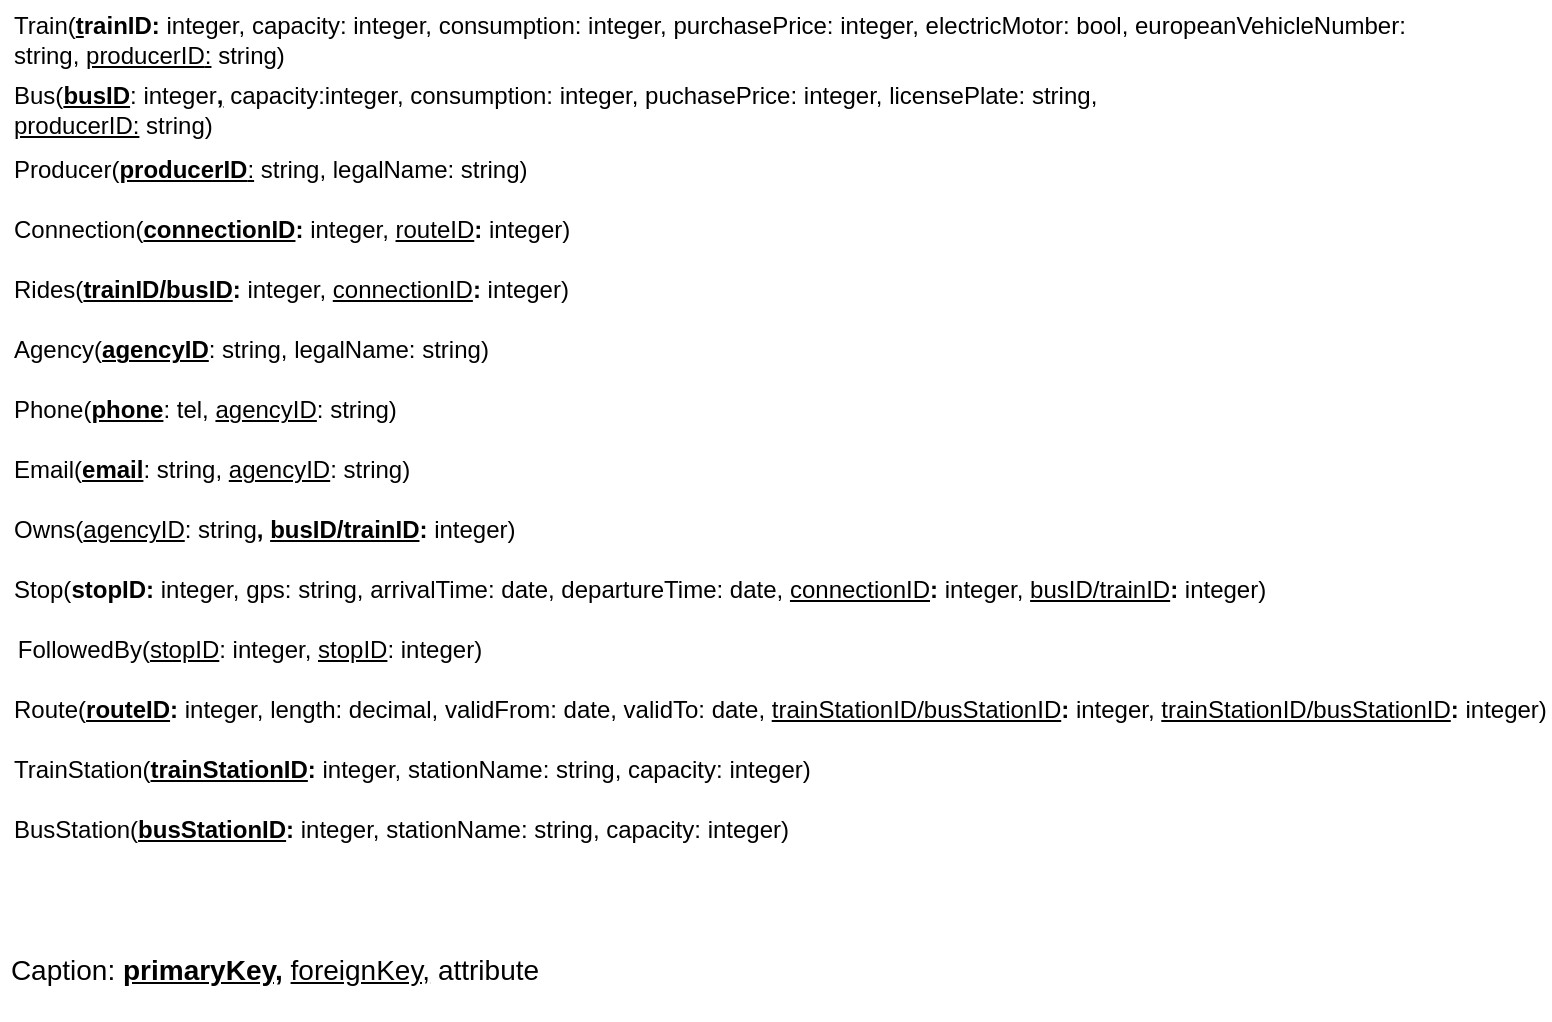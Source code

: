 <mxfile>
    <diagram id="FuOvQAU6wyrWDUQQwPfa" name="Page-1">
        <mxGraphModel dx="642" dy="713" grid="1" gridSize="10" guides="1" tooltips="1" connect="1" arrows="1" fold="1" page="1" pageScale="1" pageWidth="850" pageHeight="1100" math="0" shadow="0">
            <root>
                <mxCell id="0"/>
                <mxCell id="1" parent="0"/>
                <mxCell id="6" value="Train(&lt;b&gt;&lt;u&gt;t&lt;/u&gt;&lt;/b&gt;&lt;b&gt;rainID:&lt;/b&gt;&amp;nbsp;integer, capacity: integer, consumption: integer, purchasePrice: integer, electricMotor: bool, europeanVehicleNumber: string, &lt;u&gt;producerID&lt;/u&gt;&lt;u&gt;:&lt;/u&gt;&amp;nbsp;string)" style="text;html=1;strokeColor=none;fillColor=none;align=left;verticalAlign=middle;whiteSpace=wrap;rounded=0;" parent="1" vertex="1">
                    <mxGeometry x="10" y="10" width="700" height="40" as="geometry"/>
                </mxCell>
                <mxCell id="7" value="Bus(&lt;u style=&quot;font-weight: bold&quot;&gt;busID&lt;/u&gt;: integer&lt;u style=&quot;font-weight: bold&quot;&gt;,&lt;/u&gt; capacity:integer, consumption: integer, puchasePrice: integer, licensePlate: string, &lt;u&gt;producerID:&lt;/u&gt;&amp;nbsp;string)" style="text;html=1;strokeColor=none;fillColor=none;align=left;verticalAlign=middle;whiteSpace=wrap;rounded=0;" parent="1" vertex="1">
                    <mxGeometry x="10" y="50" width="550" height="30" as="geometry"/>
                </mxCell>
                <mxCell id="8" value="Producer(&lt;b&gt;&lt;u&gt;producerID&lt;/u&gt;&lt;/b&gt;&lt;u&gt;:&lt;/u&gt;&amp;nbsp;string, legalName: string)" style="text;html=1;strokeColor=none;fillColor=none;align=left;verticalAlign=middle;whiteSpace=wrap;rounded=0;" parent="1" vertex="1">
                    <mxGeometry x="10" y="80" width="260" height="30" as="geometry"/>
                </mxCell>
                <mxCell id="10" value="Connection(&lt;b&gt;&lt;u&gt;connectionID&lt;/u&gt;&lt;/b&gt;&lt;b&gt;:&lt;/b&gt;&amp;nbsp;integer, &lt;u&gt;routeID&lt;/u&gt;&lt;b&gt;:&lt;/b&gt;&amp;nbsp;integer)" style="text;html=1;strokeColor=none;fillColor=none;align=left;verticalAlign=middle;whiteSpace=wrap;rounded=0;" parent="1" vertex="1">
                    <mxGeometry x="10" y="110" width="290" height="30" as="geometry"/>
                </mxCell>
                <mxCell id="11" value="Rides(&lt;b&gt;&lt;u&gt;trainID/busID&lt;/u&gt;&lt;/b&gt;&lt;b&gt;:&lt;/b&gt;&amp;nbsp;integer,&amp;nbsp;&lt;u&gt;connectionID&lt;/u&gt;&lt;b&gt;:&lt;/b&gt;&amp;nbsp;integer)" style="text;html=1;strokeColor=none;fillColor=none;align=left;verticalAlign=middle;whiteSpace=wrap;rounded=0;" parent="1" vertex="1">
                    <mxGeometry x="10" y="140" width="280" height="30" as="geometry"/>
                </mxCell>
                <mxCell id="14" value="Agency(&lt;b&gt;&lt;u&gt;agencyID&lt;/u&gt;&lt;/b&gt;: string, legalName: string)" style="text;html=1;strokeColor=none;fillColor=none;align=left;verticalAlign=middle;whiteSpace=wrap;rounded=0;" parent="1" vertex="1">
                    <mxGeometry x="10" y="170" width="240" height="30" as="geometry"/>
                </mxCell>
                <mxCell id="15" value="Phone(&lt;b&gt;&lt;u&gt;phone&lt;/u&gt;&lt;/b&gt;: tel, &lt;u&gt;agencyID&lt;/u&gt;: string)" style="text;html=1;strokeColor=none;fillColor=none;align=left;verticalAlign=middle;whiteSpace=wrap;rounded=0;" parent="1" vertex="1">
                    <mxGeometry x="10" y="200" width="200" height="30" as="geometry"/>
                </mxCell>
                <mxCell id="16" value="Email(&lt;b&gt;&lt;u&gt;email&lt;/u&gt;&lt;/b&gt;: string, &lt;u&gt;agencyID&lt;/u&gt;: string)" style="text;html=1;strokeColor=none;fillColor=none;align=left;verticalAlign=middle;whiteSpace=wrap;rounded=0;" parent="1" vertex="1">
                    <mxGeometry x="10" y="230" width="210" height="30" as="geometry"/>
                </mxCell>
                <mxCell id="17" value="Owns(&lt;u&gt;agencyID&lt;/u&gt;: string&lt;b&gt;, &lt;u&gt;busID/trainID&lt;/u&gt;&lt;/b&gt;&lt;b&gt;:&lt;/b&gt;&amp;nbsp;integer)" style="text;html=1;strokeColor=none;fillColor=none;align=left;verticalAlign=middle;whiteSpace=wrap;rounded=0;" parent="1" vertex="1">
                    <mxGeometry x="10" y="260" width="260" height="30" as="geometry"/>
                </mxCell>
                <mxCell id="19" value="Stop(&lt;b&gt;stopID&lt;/b&gt;&lt;b&gt;:&lt;/b&gt;&amp;nbsp;integer, gps: string, arrivalTime: date, departureTime: date, &lt;u&gt;connectionID&lt;/u&gt;&lt;b&gt;:&lt;/b&gt;&amp;nbsp;integer, &lt;u&gt;busID/trainID&lt;/u&gt;&lt;b&gt;:&lt;/b&gt;&amp;nbsp;integer)" style="text;html=1;strokeColor=none;fillColor=none;align=left;verticalAlign=middle;whiteSpace=wrap;rounded=0;" parent="1" vertex="1">
                    <mxGeometry x="10" y="290" width="630" height="30" as="geometry"/>
                </mxCell>
                <mxCell id="22" value="Route(&lt;b&gt;&lt;u&gt;routeID&lt;/u&gt;&lt;/b&gt;&lt;b&gt;:&lt;/b&gt;&amp;nbsp;integer,&amp;nbsp;length: decimal, validFrom: date, validTo: date, &lt;u&gt;trainStationID/busStationID&lt;/u&gt;&lt;b&gt;:&lt;/b&gt;&amp;nbsp;integer, &lt;u&gt;trainStationID/busStationID&lt;/u&gt;&lt;b&gt;:&lt;/b&gt;&amp;nbsp;integer)" style="text;html=1;strokeColor=none;fillColor=none;align=left;verticalAlign=middle;whiteSpace=wrap;rounded=0;" parent="1" vertex="1">
                    <mxGeometry x="10" y="350" width="770" height="30" as="geometry"/>
                </mxCell>
                <mxCell id="44" value="" style="edgeStyle=none;html=1;" edge="1" parent="1" source="24" target="22">
                    <mxGeometry relative="1" as="geometry"/>
                </mxCell>
                <mxCell id="24" value="TrainStation(&lt;b&gt;&lt;u&gt;trainStationID&lt;/u&gt;&lt;/b&gt;&lt;b&gt;:&lt;/b&gt;&amp;nbsp;integer, stationName: string, capacity: integer)&amp;nbsp;&amp;nbsp;" style="text;html=1;strokeColor=none;fillColor=none;align=left;verticalAlign=middle;whiteSpace=wrap;rounded=0;" parent="1" vertex="1">
                    <mxGeometry x="10" y="380" width="410" height="30" as="geometry"/>
                </mxCell>
                <mxCell id="25" value="BusStation(&lt;b&gt;&lt;u&gt;busStationID&lt;/u&gt;&lt;/b&gt;&lt;b&gt;:&lt;/b&gt;&amp;nbsp;integer, stationName: string, capacity: integer)" style="text;html=1;strokeColor=none;fillColor=none;align=left;verticalAlign=middle;whiteSpace=wrap;rounded=0;" parent="1" vertex="1">
                    <mxGeometry x="10" y="410" width="390" height="30" as="geometry"/>
                </mxCell>
                <mxCell id="43" value="&lt;font style=&quot;font-size: 14px&quot;&gt;Caption: &lt;b&gt;&lt;u&gt;primaryKey,&lt;/u&gt;&amp;nbsp;&lt;/b&gt;&lt;u&gt;foreignKey,&lt;/u&gt;&amp;nbsp;attribute&lt;/font&gt;" style="text;html=1;strokeColor=none;fillColor=none;align=center;verticalAlign=middle;whiteSpace=wrap;rounded=0;" parent="1" vertex="1">
                    <mxGeometry x="5" y="470" width="275" height="50" as="geometry"/>
                </mxCell>
                <mxCell id="47" value="&lt;div style=&quot;text-align: left&quot;&gt;&lt;span&gt;FollowedBy(&lt;/span&gt;&lt;u&gt;stopID&lt;/u&gt;&lt;span&gt;: integer, &lt;/span&gt;&lt;u&gt;stopID&lt;/u&gt;&lt;span&gt;: integer)&lt;/span&gt;&lt;/div&gt;" style="text;html=1;strokeColor=none;fillColor=none;align=center;verticalAlign=middle;whiteSpace=wrap;rounded=0;" vertex="1" parent="1">
                    <mxGeometry x="10" y="320" width="240" height="30" as="geometry"/>
                </mxCell>
            </root>
        </mxGraphModel>
    </diagram>
</mxfile>